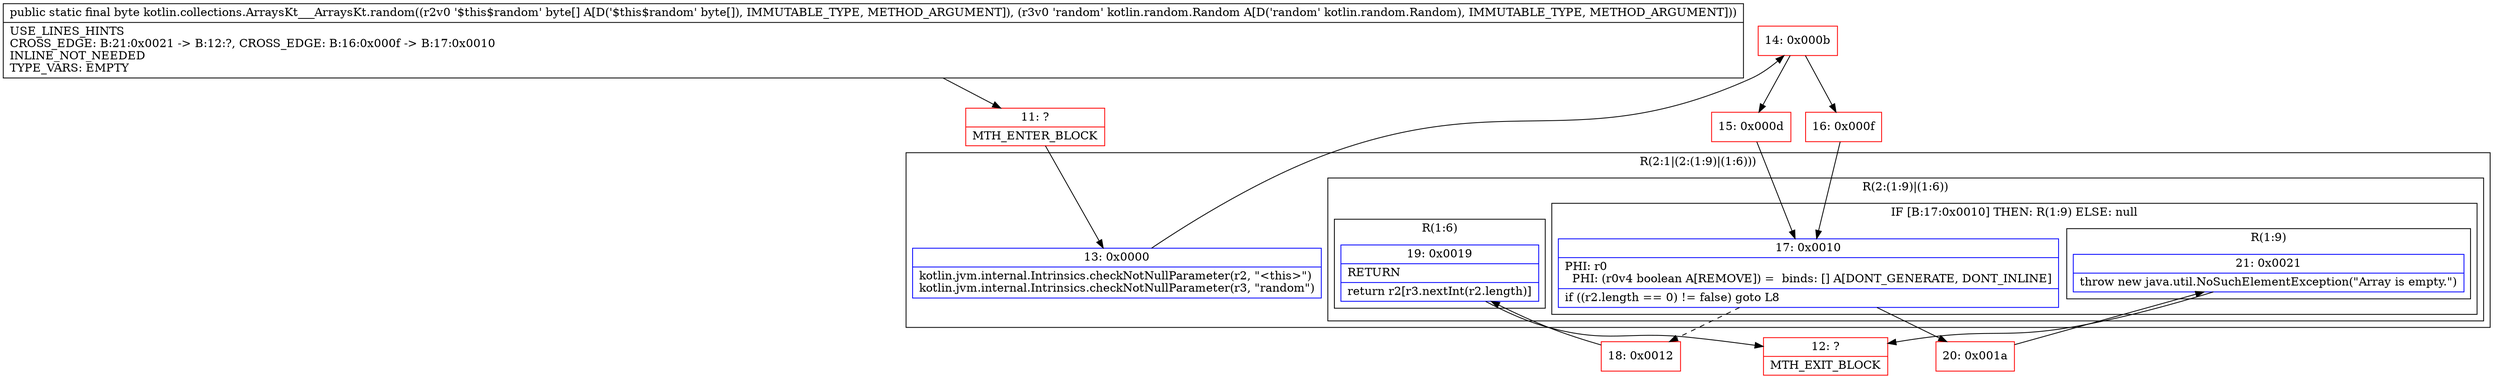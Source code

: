 digraph "CFG forkotlin.collections.ArraysKt___ArraysKt.random([BLkotlin\/random\/Random;)B" {
subgraph cluster_Region_148630604 {
label = "R(2:1|(2:(1:9)|(1:6)))";
node [shape=record,color=blue];
Node_13 [shape=record,label="{13\:\ 0x0000|kotlin.jvm.internal.Intrinsics.checkNotNullParameter(r2, \"\<this\>\")\lkotlin.jvm.internal.Intrinsics.checkNotNullParameter(r3, \"random\")\l}"];
subgraph cluster_Region_543933605 {
label = "R(2:(1:9)|(1:6))";
node [shape=record,color=blue];
subgraph cluster_IfRegion_1145959836 {
label = "IF [B:17:0x0010] THEN: R(1:9) ELSE: null";
node [shape=record,color=blue];
Node_17 [shape=record,label="{17\:\ 0x0010|PHI: r0 \l  PHI: (r0v4 boolean A[REMOVE]) =  binds: [] A[DONT_GENERATE, DONT_INLINE]\l|if ((r2.length == 0) != false) goto L8\l}"];
subgraph cluster_Region_1602275264 {
label = "R(1:9)";
node [shape=record,color=blue];
Node_21 [shape=record,label="{21\:\ 0x0021|throw new java.util.NoSuchElementException(\"Array is empty.\")\l}"];
}
}
subgraph cluster_Region_141490672 {
label = "R(1:6)";
node [shape=record,color=blue];
Node_19 [shape=record,label="{19\:\ 0x0019|RETURN\l|return r2[r3.nextInt(r2.length)]\l}"];
}
}
}
Node_11 [shape=record,color=red,label="{11\:\ ?|MTH_ENTER_BLOCK\l}"];
Node_14 [shape=record,color=red,label="{14\:\ 0x000b}"];
Node_15 [shape=record,color=red,label="{15\:\ 0x000d}"];
Node_18 [shape=record,color=red,label="{18\:\ 0x0012}"];
Node_12 [shape=record,color=red,label="{12\:\ ?|MTH_EXIT_BLOCK\l}"];
Node_20 [shape=record,color=red,label="{20\:\ 0x001a}"];
Node_16 [shape=record,color=red,label="{16\:\ 0x000f}"];
MethodNode[shape=record,label="{public static final byte kotlin.collections.ArraysKt___ArraysKt.random((r2v0 '$this$random' byte[] A[D('$this$random' byte[]), IMMUTABLE_TYPE, METHOD_ARGUMENT]), (r3v0 'random' kotlin.random.Random A[D('random' kotlin.random.Random), IMMUTABLE_TYPE, METHOD_ARGUMENT]))  | USE_LINES_HINTS\lCROSS_EDGE: B:21:0x0021 \-\> B:12:?, CROSS_EDGE: B:16:0x000f \-\> B:17:0x0010\lINLINE_NOT_NEEDED\lTYPE_VARS: EMPTY\l}"];
MethodNode -> Node_11;Node_13 -> Node_14;
Node_17 -> Node_18[style=dashed];
Node_17 -> Node_20;
Node_21 -> Node_12;
Node_19 -> Node_12;
Node_11 -> Node_13;
Node_14 -> Node_15;
Node_14 -> Node_16;
Node_15 -> Node_17;
Node_18 -> Node_19;
Node_20 -> Node_21;
Node_16 -> Node_17;
}

